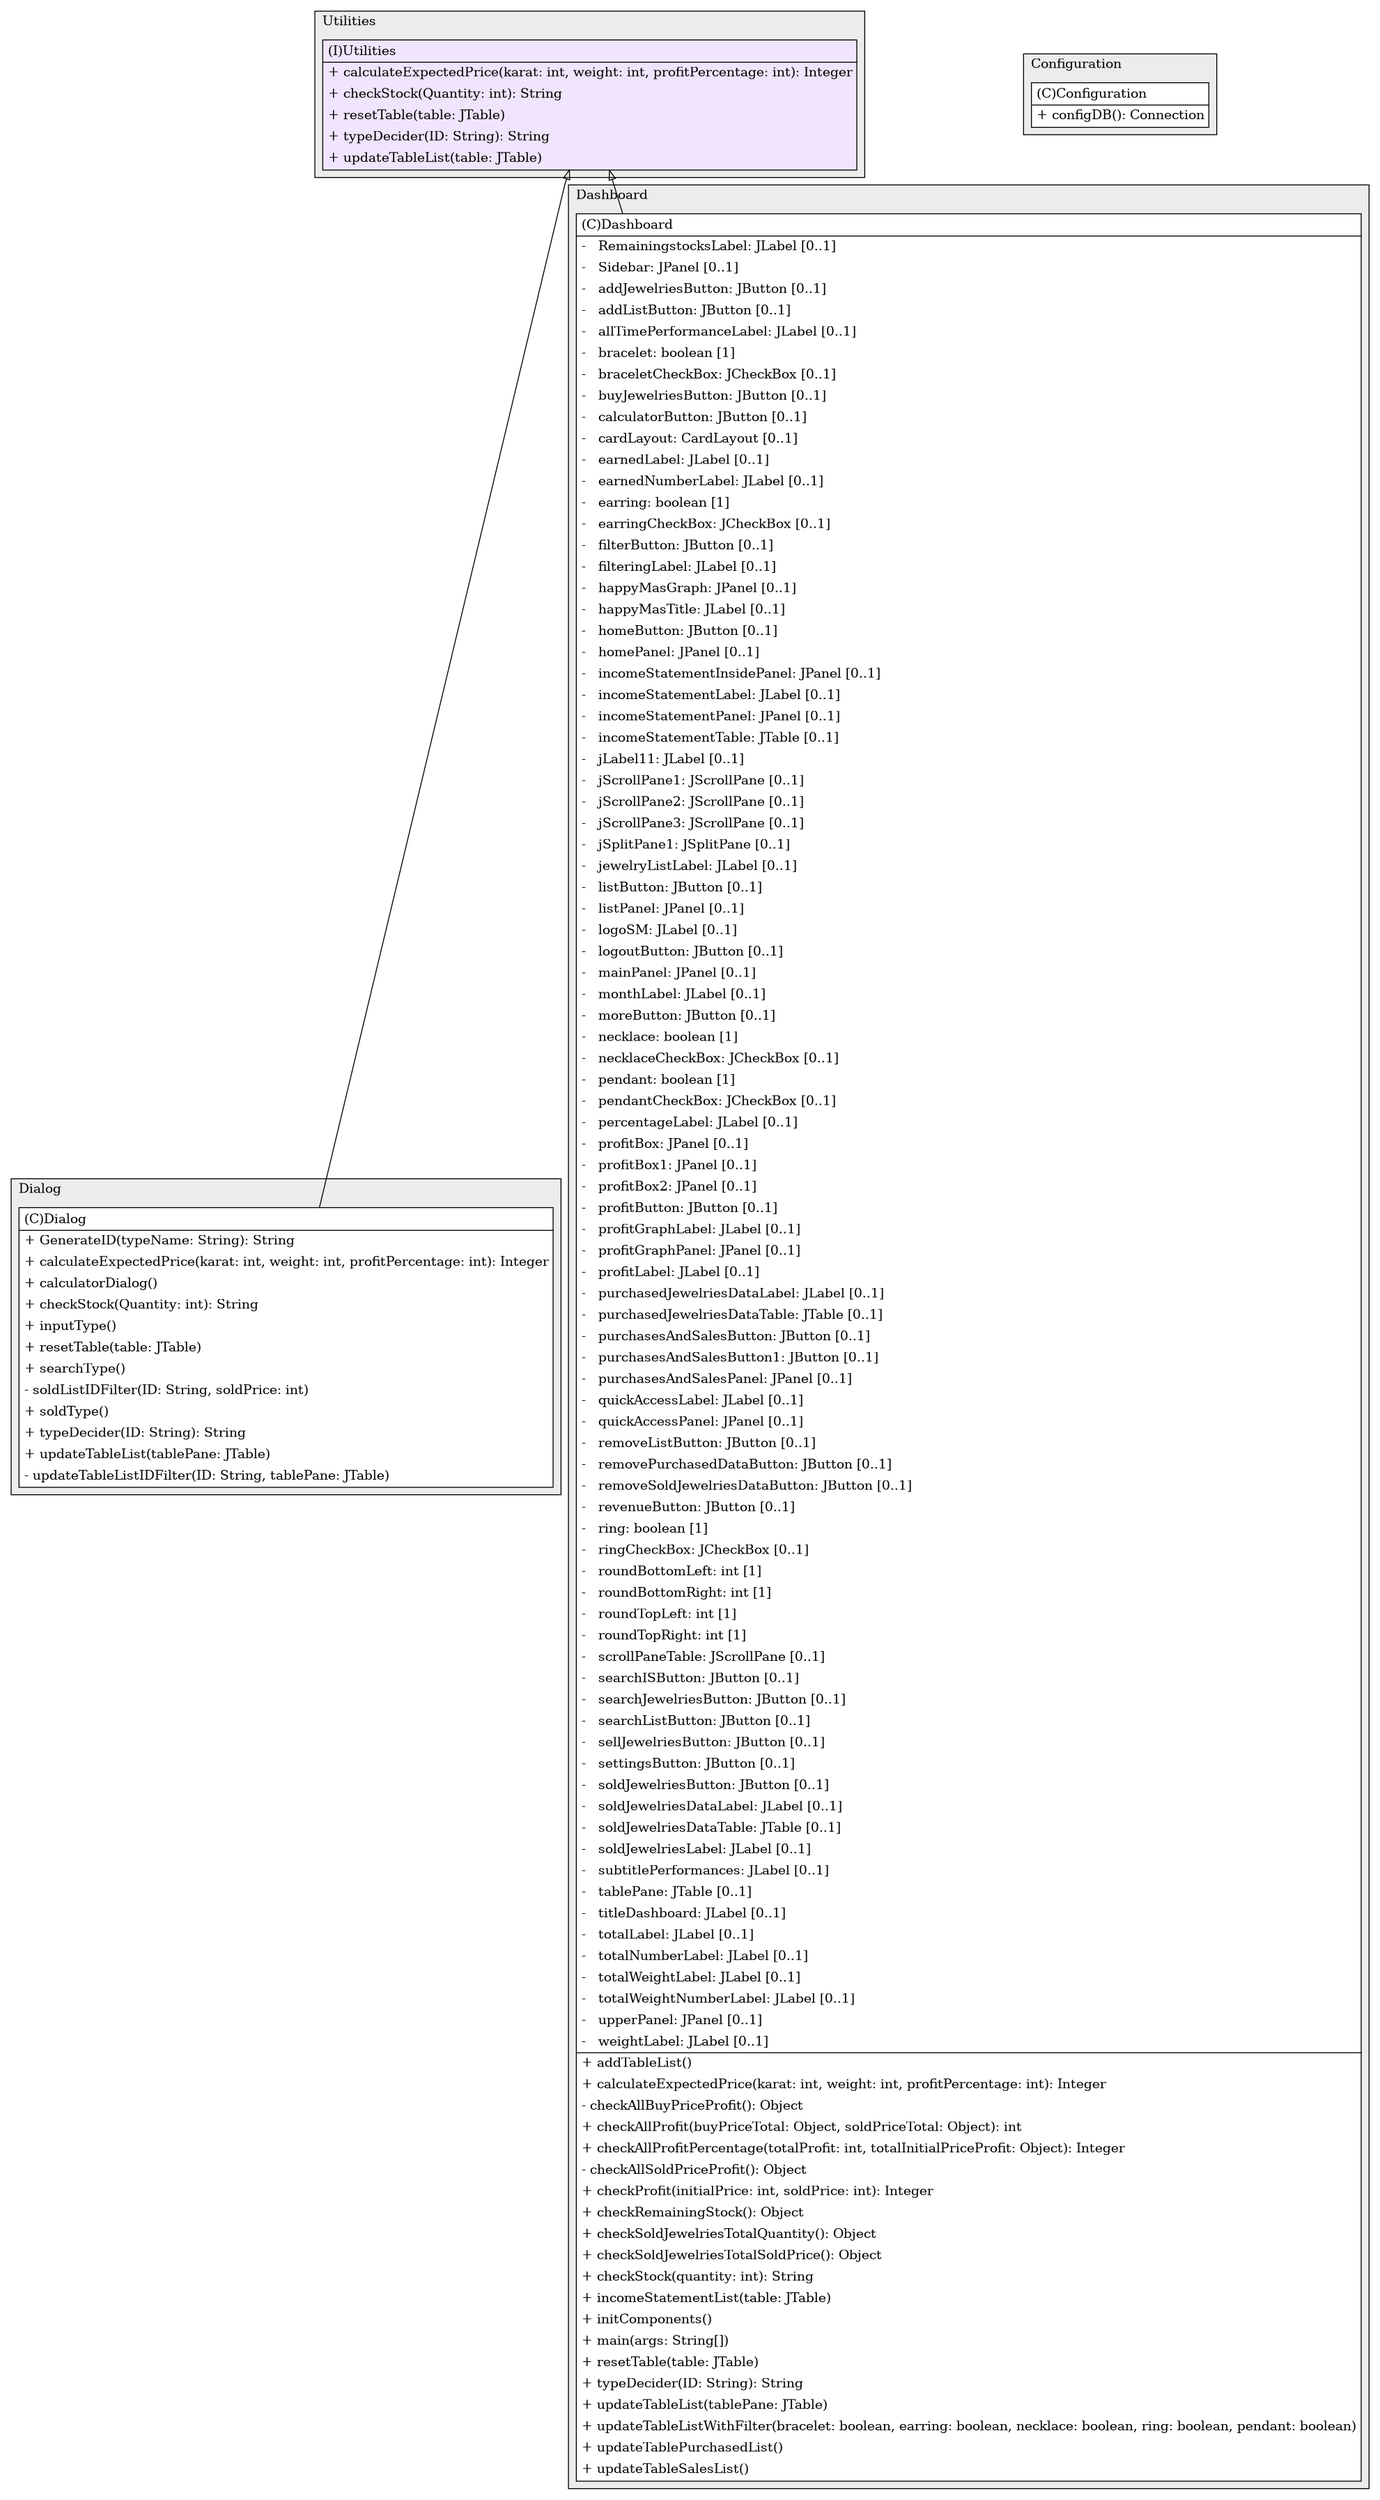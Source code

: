 @startuml

/' diagram meta data start
config=StructureConfiguration;
{
  "projectClassification": {
    "searchMode": "OpenProject", // OpenProject, AllProjects
    "includedProjects": "",
    "pathEndKeywords": "*.impl",
    "isClientPath": "",
    "isClientName": "",
    "isTestPath": "",
    "isTestName": "",
    "isMappingPath": "",
    "isMappingName": "",
    "isDataAccessPath": "",
    "isDataAccessName": "",
    "isDataStructurePath": "",
    "isDataStructureName": "",
    "isInterfaceStructuresPath": "",
    "isInterfaceStructuresName": "",
    "isEntryPointPath": "",
    "isEntryPointName": "",
    "treatFinalFieldsAsMandatory": false
  },
  "graphRestriction": {
    "classPackageExcludeFilter": "",
    "classPackageIncludeFilter": "",
    "classNameExcludeFilter": "",
    "classNameIncludeFilter": "",
    "methodNameExcludeFilter": "",
    "methodNameIncludeFilter": "",
    "removeByInheritance": "", // inheritance/annotation based filtering is done in a second step
    "removeByAnnotation": "",
    "removeByClassPackage": "", // cleanup the graph after inheritance/annotation based filtering is done
    "removeByClassName": "",
    "cutMappings": false,
    "cutEnum": true,
    "cutTests": true,
    "cutClient": true,
    "cutDataAccess": false,
    "cutInterfaceStructures": false,
    "cutDataStructures": false,
    "cutGetterAndSetter": true,
    "cutConstructors": true
  },
  "graphTraversal": {
    "forwardDepth": 6,
    "backwardDepth": 6,
    "classPackageExcludeFilter": "",
    "classPackageIncludeFilter": "",
    "classNameExcludeFilter": "",
    "classNameIncludeFilter": "",
    "methodNameExcludeFilter": "",
    "methodNameIncludeFilter": "",
    "hideMappings": false,
    "hideDataStructures": false,
    "hidePrivateMethods": true,
    "hideInterfaceCalls": true, // indirection: implementation -> interface (is hidden) -> implementation
    "onlyShowApplicationEntryPoints": false, // root node is included
    "useMethodCallsForStructureDiagram": "ForwardOnly" // ForwardOnly, BothDirections, No
  },
  "details": {
    "aggregation": "GroupByClass", // ByClass, GroupByClass, None
    "showClassGenericTypes": true,
    "showMethods": true,
    "showMethodParameterNames": true,
    "showMethodParameterTypes": true,
    "showMethodReturnType": true,
    "showPackageLevels": 2,
    "showDetailedClassStructure": true
  },
  "rootClass": "Utilities",
  "extensionCallbackMethod": "" // qualified.class.name#methodName - signature: public static String method(String)
}
diagram meta data end '/



digraph g {
    rankdir="TB"
    splines=polyline
    

'nodes 
subgraph cluster_1116154134 { 
   	label=Utilities
	labeljust=l
	fillcolor="#ececec"
	style=filled
   
   Utilities1116154134[
	label=<<TABLE BORDER="1" CELLBORDER="0" CELLPADDING="4" CELLSPACING="0">
<TR><TD ALIGN="LEFT" >(I)Utilities</TD></TR>
<HR/>
<TR><TD ALIGN="LEFT" >+ calculateExpectedPrice(karat: int, weight: int, profitPercentage: int): Integer</TD></TR>
<TR><TD ALIGN="LEFT" >+ checkStock(Quantity: int): String</TD></TR>
<TR><TD ALIGN="LEFT" >+ resetTable(table: JTable)</TD></TR>
<TR><TD ALIGN="LEFT" >+ typeDecider(ID: String): String</TD></TR>
<TR><TD ALIGN="LEFT" >+ updateTableList(table: JTable)</TD></TR>
</TABLE>>
	style=filled
	margin=0
	shape=plaintext
	fillcolor="#F1E5FD"
];
} 

subgraph cluster_1563253546 { 
   	label=Configuration
	labeljust=l
	fillcolor="#ececec"
	style=filled
   
   Configuration1563253546[
	label=<<TABLE BORDER="1" CELLBORDER="0" CELLPADDING="4" CELLSPACING="0">
<TR><TD ALIGN="LEFT" >(C)Configuration</TD></TR>
<HR/>
<TR><TD ALIGN="LEFT" >+ configDB(): Connection</TD></TR>
</TABLE>>
	style=filled
	margin=0
	shape=plaintext
	fillcolor="#FFFFFF"
];
} 

subgraph cluster_2046749032 { 
   	label=Dialog
	labeljust=l
	fillcolor="#ececec"
	style=filled
   
   Dialog2046749032[
	label=<<TABLE BORDER="1" CELLBORDER="0" CELLPADDING="4" CELLSPACING="0">
<TR><TD ALIGN="LEFT" >(C)Dialog</TD></TR>
<HR/>
<TR><TD ALIGN="LEFT" >+ GenerateID(typeName: String): String</TD></TR>
<TR><TD ALIGN="LEFT" >+ calculateExpectedPrice(karat: int, weight: int, profitPercentage: int): Integer</TD></TR>
<TR><TD ALIGN="LEFT" >+ calculatorDialog()</TD></TR>
<TR><TD ALIGN="LEFT" >+ checkStock(Quantity: int): String</TD></TR>
<TR><TD ALIGN="LEFT" >+ inputType()</TD></TR>
<TR><TD ALIGN="LEFT" >+ resetTable(table: JTable)</TD></TR>
<TR><TD ALIGN="LEFT" >+ searchType()</TD></TR>
<TR><TD ALIGN="LEFT" >- soldListIDFilter(ID: String, soldPrice: int)</TD></TR>
<TR><TD ALIGN="LEFT" >+ soldType()</TD></TR>
<TR><TD ALIGN="LEFT" >+ typeDecider(ID: String): String</TD></TR>
<TR><TD ALIGN="LEFT" >+ updateTableList(tablePane: JTable)</TD></TR>
<TR><TD ALIGN="LEFT" >- updateTableListIDFilter(ID: String, tablePane: JTable)</TD></TR>
</TABLE>>
	style=filled
	margin=0
	shape=plaintext
	fillcolor="#FFFFFF"
];
} 

subgraph cluster_956107380 { 
   	label=Dashboard
	labeljust=l
	fillcolor="#ececec"
	style=filled
   
   Dashboard956107380[
	label=<<TABLE BORDER="1" CELLBORDER="0" CELLPADDING="4" CELLSPACING="0">
<TR><TD ALIGN="LEFT" >(C)Dashboard</TD></TR>
<HR/>
<TR><TD ALIGN="LEFT" >-   RemainingstocksLabel: JLabel [0..1]</TD></TR>
<TR><TD ALIGN="LEFT" >-   Sidebar: JPanel [0..1]</TD></TR>
<TR><TD ALIGN="LEFT" >-   addJewelriesButton: JButton [0..1]</TD></TR>
<TR><TD ALIGN="LEFT" >-   addListButton: JButton [0..1]</TD></TR>
<TR><TD ALIGN="LEFT" >-   allTimePerformanceLabel: JLabel [0..1]</TD></TR>
<TR><TD ALIGN="LEFT" >-   bracelet: boolean [1]</TD></TR>
<TR><TD ALIGN="LEFT" >-   braceletCheckBox: JCheckBox [0..1]</TD></TR>
<TR><TD ALIGN="LEFT" >-   buyJewelriesButton: JButton [0..1]</TD></TR>
<TR><TD ALIGN="LEFT" >-   calculatorButton: JButton [0..1]</TD></TR>
<TR><TD ALIGN="LEFT" >-   cardLayout: CardLayout [0..1]</TD></TR>
<TR><TD ALIGN="LEFT" >-   earnedLabel: JLabel [0..1]</TD></TR>
<TR><TD ALIGN="LEFT" >-   earnedNumberLabel: JLabel [0..1]</TD></TR>
<TR><TD ALIGN="LEFT" >-   earring: boolean [1]</TD></TR>
<TR><TD ALIGN="LEFT" >-   earringCheckBox: JCheckBox [0..1]</TD></TR>
<TR><TD ALIGN="LEFT" >-   filterButton: JButton [0..1]</TD></TR>
<TR><TD ALIGN="LEFT" >-   filteringLabel: JLabel [0..1]</TD></TR>
<TR><TD ALIGN="LEFT" >-   happyMasGraph: JPanel [0..1]</TD></TR>
<TR><TD ALIGN="LEFT" >-   happyMasTitle: JLabel [0..1]</TD></TR>
<TR><TD ALIGN="LEFT" >-   homeButton: JButton [0..1]</TD></TR>
<TR><TD ALIGN="LEFT" >-   homePanel: JPanel [0..1]</TD></TR>
<TR><TD ALIGN="LEFT" >-   incomeStatementInsidePanel: JPanel [0..1]</TD></TR>
<TR><TD ALIGN="LEFT" >-   incomeStatementLabel: JLabel [0..1]</TD></TR>
<TR><TD ALIGN="LEFT" >-   incomeStatementPanel: JPanel [0..1]</TD></TR>
<TR><TD ALIGN="LEFT" >-   incomeStatementTable: JTable [0..1]</TD></TR>
<TR><TD ALIGN="LEFT" >-   jLabel11: JLabel [0..1]</TD></TR>
<TR><TD ALIGN="LEFT" >-   jScrollPane1: JScrollPane [0..1]</TD></TR>
<TR><TD ALIGN="LEFT" >-   jScrollPane2: JScrollPane [0..1]</TD></TR>
<TR><TD ALIGN="LEFT" >-   jScrollPane3: JScrollPane [0..1]</TD></TR>
<TR><TD ALIGN="LEFT" >-   jSplitPane1: JSplitPane [0..1]</TD></TR>
<TR><TD ALIGN="LEFT" >-   jewelryListLabel: JLabel [0..1]</TD></TR>
<TR><TD ALIGN="LEFT" >-   listButton: JButton [0..1]</TD></TR>
<TR><TD ALIGN="LEFT" >-   listPanel: JPanel [0..1]</TD></TR>
<TR><TD ALIGN="LEFT" >-   logoSM: JLabel [0..1]</TD></TR>
<TR><TD ALIGN="LEFT" >-   logoutButton: JButton [0..1]</TD></TR>
<TR><TD ALIGN="LEFT" >-   mainPanel: JPanel [0..1]</TD></TR>
<TR><TD ALIGN="LEFT" >-   monthLabel: JLabel [0..1]</TD></TR>
<TR><TD ALIGN="LEFT" >-   moreButton: JButton [0..1]</TD></TR>
<TR><TD ALIGN="LEFT" >-   necklace: boolean [1]</TD></TR>
<TR><TD ALIGN="LEFT" >-   necklaceCheckBox: JCheckBox [0..1]</TD></TR>
<TR><TD ALIGN="LEFT" >-   pendant: boolean [1]</TD></TR>
<TR><TD ALIGN="LEFT" >-   pendantCheckBox: JCheckBox [0..1]</TD></TR>
<TR><TD ALIGN="LEFT" >-   percentageLabel: JLabel [0..1]</TD></TR>
<TR><TD ALIGN="LEFT" >-   profitBox: JPanel [0..1]</TD></TR>
<TR><TD ALIGN="LEFT" >-   profitBox1: JPanel [0..1]</TD></TR>
<TR><TD ALIGN="LEFT" >-   profitBox2: JPanel [0..1]</TD></TR>
<TR><TD ALIGN="LEFT" >-   profitButton: JButton [0..1]</TD></TR>
<TR><TD ALIGN="LEFT" >-   profitGraphLabel: JLabel [0..1]</TD></TR>
<TR><TD ALIGN="LEFT" >-   profitGraphPanel: JPanel [0..1]</TD></TR>
<TR><TD ALIGN="LEFT" >-   profitLabel: JLabel [0..1]</TD></TR>
<TR><TD ALIGN="LEFT" >-   purchasedJewelriesDataLabel: JLabel [0..1]</TD></TR>
<TR><TD ALIGN="LEFT" >-   purchasedJewelriesDataTable: JTable [0..1]</TD></TR>
<TR><TD ALIGN="LEFT" >-   purchasesAndSalesButton: JButton [0..1]</TD></TR>
<TR><TD ALIGN="LEFT" >-   purchasesAndSalesButton1: JButton [0..1]</TD></TR>
<TR><TD ALIGN="LEFT" >-   purchasesAndSalesPanel: JPanel [0..1]</TD></TR>
<TR><TD ALIGN="LEFT" >-   quickAccessLabel: JLabel [0..1]</TD></TR>
<TR><TD ALIGN="LEFT" >-   quickAccessPanel: JPanel [0..1]</TD></TR>
<TR><TD ALIGN="LEFT" >-   removeListButton: JButton [0..1]</TD></TR>
<TR><TD ALIGN="LEFT" >-   removePurchasedDataButton: JButton [0..1]</TD></TR>
<TR><TD ALIGN="LEFT" >-   removeSoldJewelriesDataButton: JButton [0..1]</TD></TR>
<TR><TD ALIGN="LEFT" >-   revenueButton: JButton [0..1]</TD></TR>
<TR><TD ALIGN="LEFT" >-   ring: boolean [1]</TD></TR>
<TR><TD ALIGN="LEFT" >-   ringCheckBox: JCheckBox [0..1]</TD></TR>
<TR><TD ALIGN="LEFT" >-   roundBottomLeft: int [1]</TD></TR>
<TR><TD ALIGN="LEFT" >-   roundBottomRight: int [1]</TD></TR>
<TR><TD ALIGN="LEFT" >-   roundTopLeft: int [1]</TD></TR>
<TR><TD ALIGN="LEFT" >-   roundTopRight: int [1]</TD></TR>
<TR><TD ALIGN="LEFT" >-   scrollPaneTable: JScrollPane [0..1]</TD></TR>
<TR><TD ALIGN="LEFT" >-   searchISButton: JButton [0..1]</TD></TR>
<TR><TD ALIGN="LEFT" >-   searchJewelriesButton: JButton [0..1]</TD></TR>
<TR><TD ALIGN="LEFT" >-   searchListButton: JButton [0..1]</TD></TR>
<TR><TD ALIGN="LEFT" >-   sellJewelriesButton: JButton [0..1]</TD></TR>
<TR><TD ALIGN="LEFT" >-   settingsButton: JButton [0..1]</TD></TR>
<TR><TD ALIGN="LEFT" >-   soldJewelriesButton: JButton [0..1]</TD></TR>
<TR><TD ALIGN="LEFT" >-   soldJewelriesDataLabel: JLabel [0..1]</TD></TR>
<TR><TD ALIGN="LEFT" >-   soldJewelriesDataTable: JTable [0..1]</TD></TR>
<TR><TD ALIGN="LEFT" >-   soldJewelriesLabel: JLabel [0..1]</TD></TR>
<TR><TD ALIGN="LEFT" >-   subtitlePerformances: JLabel [0..1]</TD></TR>
<TR><TD ALIGN="LEFT" >-   tablePane: JTable [0..1]</TD></TR>
<TR><TD ALIGN="LEFT" >-   titleDashboard: JLabel [0..1]</TD></TR>
<TR><TD ALIGN="LEFT" >-   totalLabel: JLabel [0..1]</TD></TR>
<TR><TD ALIGN="LEFT" >-   totalNumberLabel: JLabel [0..1]</TD></TR>
<TR><TD ALIGN="LEFT" >-   totalWeightLabel: JLabel [0..1]</TD></TR>
<TR><TD ALIGN="LEFT" >-   totalWeightNumberLabel: JLabel [0..1]</TD></TR>
<TR><TD ALIGN="LEFT" >-   upperPanel: JPanel [0..1]</TD></TR>
<TR><TD ALIGN="LEFT" >-   weightLabel: JLabel [0..1]</TD></TR>
<HR/>
<TR><TD ALIGN="LEFT" >+ addTableList()</TD></TR>
<TR><TD ALIGN="LEFT" >+ calculateExpectedPrice(karat: int, weight: int, profitPercentage: int): Integer</TD></TR>
<TR><TD ALIGN="LEFT" >- checkAllBuyPriceProfit(): Object</TD></TR>
<TR><TD ALIGN="LEFT" >+ checkAllProfit(buyPriceTotal: Object, soldPriceTotal: Object): int</TD></TR>
<TR><TD ALIGN="LEFT" >+ checkAllProfitPercentage(totalProfit: int, totalInitialPriceProfit: Object): Integer</TD></TR>
<TR><TD ALIGN="LEFT" >- checkAllSoldPriceProfit(): Object</TD></TR>
<TR><TD ALIGN="LEFT" >+ checkProfit(initialPrice: int, soldPrice: int): Integer</TD></TR>
<TR><TD ALIGN="LEFT" >+ checkRemainingStock(): Object</TD></TR>
<TR><TD ALIGN="LEFT" >+ checkSoldJewelriesTotalQuantity(): Object</TD></TR>
<TR><TD ALIGN="LEFT" >+ checkSoldJewelriesTotalSoldPrice(): Object</TD></TR>
<TR><TD ALIGN="LEFT" >+ checkStock(quantity: int): String</TD></TR>
<TR><TD ALIGN="LEFT" >+ incomeStatementList(table: JTable)</TD></TR>
<TR><TD ALIGN="LEFT" >+ initComponents()</TD></TR>
<TR><TD ALIGN="LEFT" >+ main(args: String[])</TD></TR>
<TR><TD ALIGN="LEFT" >+ resetTable(table: JTable)</TD></TR>
<TR><TD ALIGN="LEFT" >+ typeDecider(ID: String): String</TD></TR>
<TR><TD ALIGN="LEFT" >+ updateTableList(tablePane: JTable)</TD></TR>
<TR><TD ALIGN="LEFT" >+ updateTableListWithFilter(bracelet: boolean, earring: boolean, necklace: boolean, ring: boolean, pendant: boolean)</TD></TR>
<TR><TD ALIGN="LEFT" >+ updateTablePurchasedList()</TD></TR>
<TR><TD ALIGN="LEFT" >+ updateTableSalesList()</TD></TR>
</TABLE>>
	style=filled
	margin=0
	shape=plaintext
	fillcolor="#FFFFFF"
];
} 

'edges    
Utilities1116154134 -> Dashboard956107380[arrowhead=none, arrowtail=empty, dir=both];
Utilities1116154134 -> Dialog2046749032[arrowhead=none, arrowtail=empty, dir=both];
    
}
@enduml